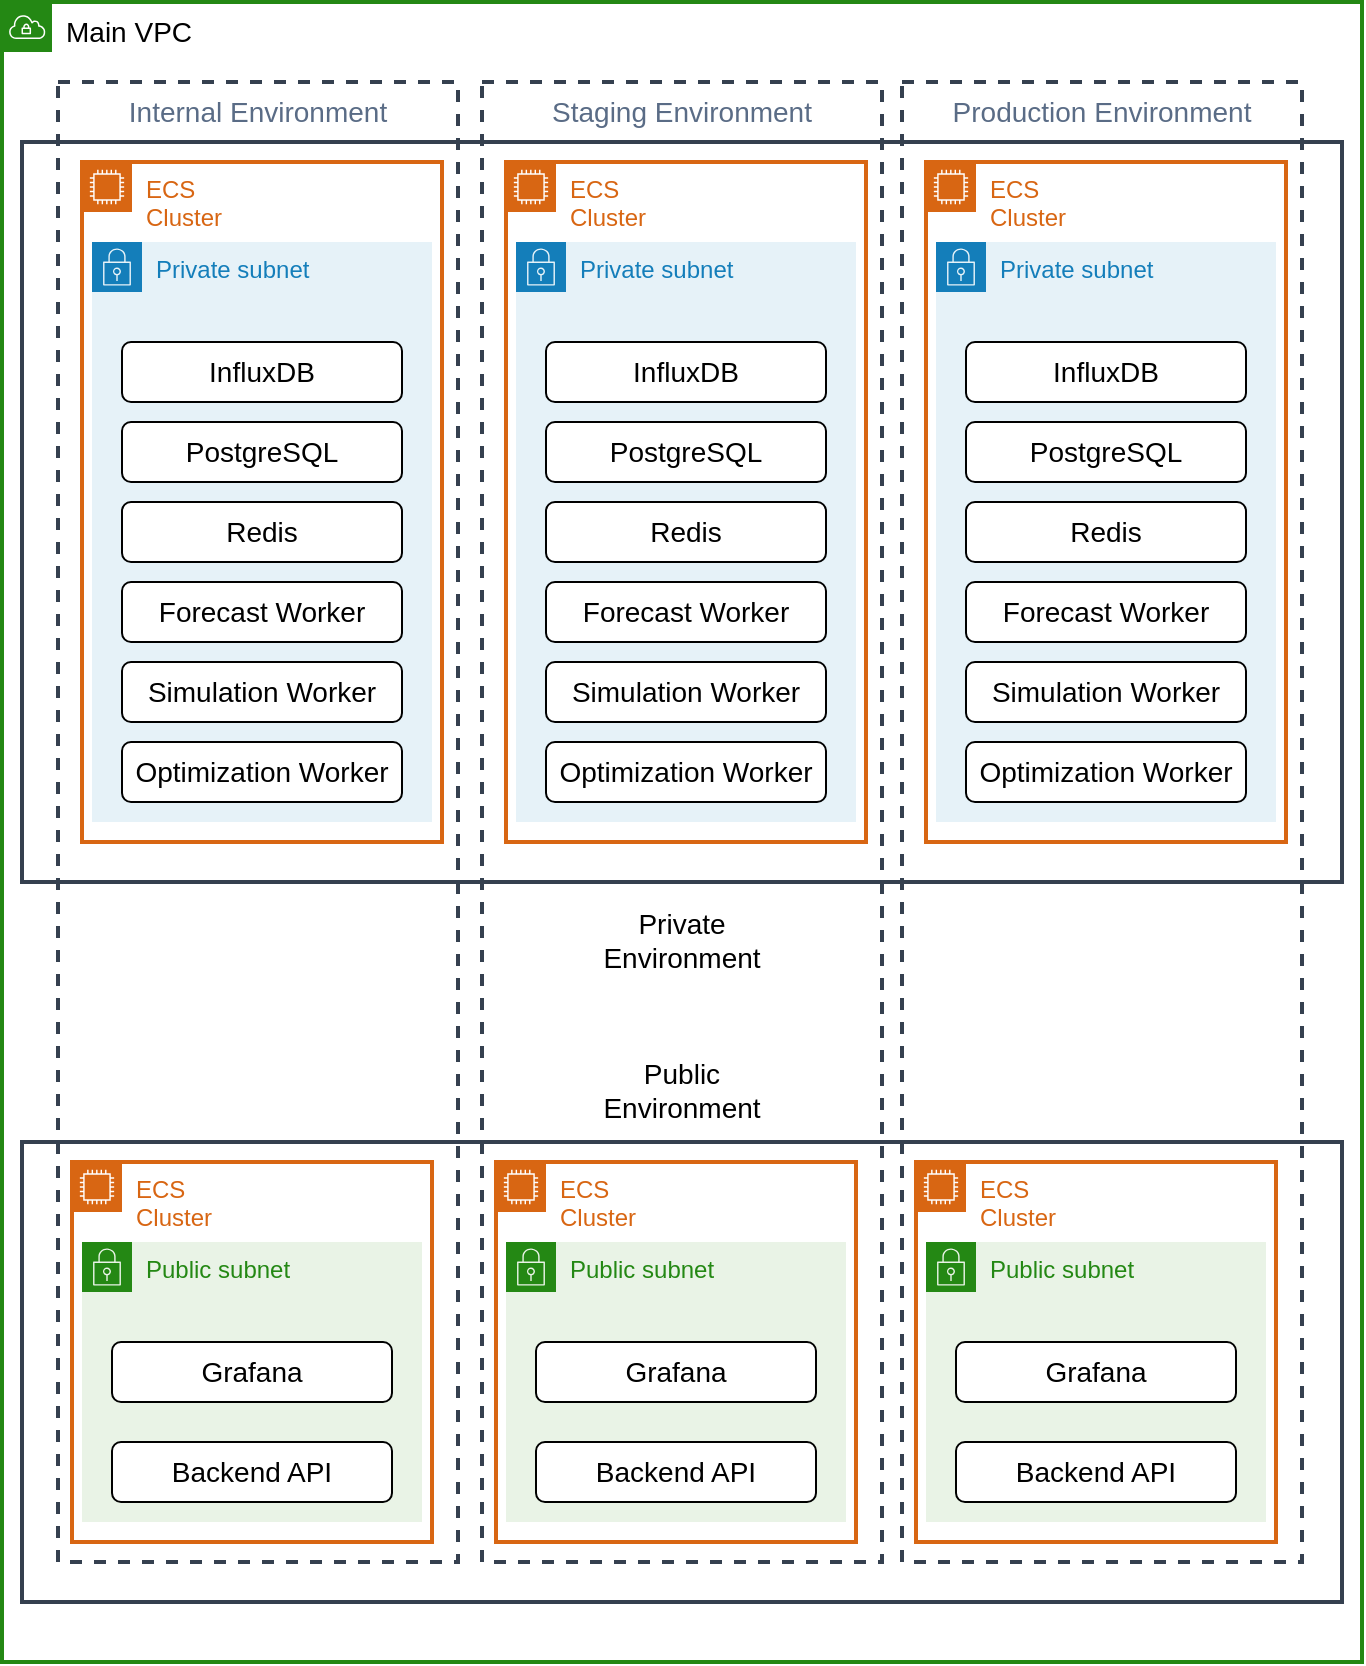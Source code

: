 <mxfile>
    <diagram id="vmNf81btBQJz3rksyaQJ" name="Page-1">
        <mxGraphModel dx="1798" dy="945" grid="1" gridSize="10" guides="1" tooltips="1" connect="1" arrows="1" fold="1" page="1" pageScale="1" pageWidth="827" pageHeight="1169" math="0" shadow="0">
            <root>
                <mxCell id="0"/>
                <mxCell id="1" parent="0"/>
                <mxCell id="2" value="&lt;font color=&quot;#000000&quot; style=&quot;font-size: 14px&quot;&gt;Main VPC&lt;/font&gt;" style="points=[[0,0],[0.25,0],[0.5,0],[0.75,0],[1,0],[1,0.25],[1,0.5],[1,0.75],[1,1],[0.75,1],[0.5,1],[0.25,1],[0,1],[0,0.75],[0,0.5],[0,0.25]];outlineConnect=0;gradientColor=none;html=1;whiteSpace=wrap;fontSize=12;fontStyle=0;container=1;pointerEvents=0;collapsible=0;recursiveResize=0;shape=mxgraph.aws4.group;grIcon=mxgraph.aws4.group_vpc;strokeColor=#248814;fillColor=none;verticalAlign=top;align=left;spacingLeft=30;fontColor=#AAB7B8;dashed=0;strokeWidth=2;" parent="1" vertex="1">
                    <mxGeometry x="20" y="40" width="680" height="830" as="geometry"/>
                </mxCell>
                <mxCell id="69" value="Public&lt;br&gt;Environment" style="rounded=0;whiteSpace=wrap;html=1;fontSize=14;fontColor=#000000;strokeColor=#35404F;strokeWidth=2;fillColor=none;labelPosition=center;verticalLabelPosition=top;align=center;verticalAlign=bottom;spacing=8;" vertex="1" parent="2">
                    <mxGeometry x="10" y="570" width="660" height="230" as="geometry"/>
                </mxCell>
                <mxCell id="68" value="Private&lt;br&gt;Environment" style="rounded=0;whiteSpace=wrap;html=1;fontSize=14;fontColor=#000000;strokeColor=#35404F;strokeWidth=2;fillColor=none;labelPosition=center;verticalLabelPosition=bottom;align=center;verticalAlign=top;spacing=8;" vertex="1" parent="2">
                    <mxGeometry x="10" y="70" width="660" height="370" as="geometry"/>
                </mxCell>
                <mxCell id="8" value="Internal Environment" style="fillColor=none;strokeColor=#35404F;dashed=1;verticalAlign=top;fontStyle=0;fontColor=#5A6C86;fontSize=14;strokeWidth=2;" vertex="1" parent="2">
                    <mxGeometry x="28" y="40" width="200" height="740" as="geometry"/>
                </mxCell>
                <mxCell id="22" value="ECS&lt;br&gt;Cluster" style="points=[[0,0],[0.25,0],[0.5,0],[0.75,0],[1,0],[1,0.25],[1,0.5],[1,0.75],[1,1],[0.75,1],[0.5,1],[0.25,1],[0,1],[0,0.75],[0,0.5],[0,0.25]];outlineConnect=0;gradientColor=none;html=1;whiteSpace=wrap;fontSize=12;fontStyle=0;container=1;pointerEvents=0;collapsible=0;recursiveResize=0;shape=mxgraph.aws4.group;grIcon=mxgraph.aws4.group_ec2_instance_contents;strokeColor=#D86613;fillColor=none;verticalAlign=top;align=left;spacingLeft=30;fontColor=#D86613;dashed=0;strokeWidth=2;" vertex="1" parent="2">
                    <mxGeometry x="40" y="80" width="180" height="340" as="geometry"/>
                </mxCell>
                <mxCell id="7" value="Private subnet" style="points=[[0,0],[0.25,0],[0.5,0],[0.75,0],[1,0],[1,0.25],[1,0.5],[1,0.75],[1,1],[0.75,1],[0.5,1],[0.25,1],[0,1],[0,0.75],[0,0.5],[0,0.25]];outlineConnect=0;gradientColor=none;html=1;whiteSpace=wrap;fontSize=12;fontStyle=0;container=1;pointerEvents=0;collapsible=0;recursiveResize=0;shape=mxgraph.aws4.group;grIcon=mxgraph.aws4.group_security_group;grStroke=0;strokeColor=#147EBA;fillColor=#E6F2F8;verticalAlign=top;align=left;spacingLeft=30;fontColor=#147EBA;dashed=0;" vertex="1" parent="2">
                    <mxGeometry x="45" y="120" width="170" height="290" as="geometry"/>
                </mxCell>
                <mxCell id="16" value="Redis" style="rounded=1;whiteSpace=wrap;html=1;fontSize=14;fontColor=#000000;" vertex="1" parent="7">
                    <mxGeometry x="15" y="130" width="140" height="30" as="geometry"/>
                </mxCell>
                <mxCell id="14" value="InfluxDB" style="rounded=1;whiteSpace=wrap;html=1;fontSize=14;fontColor=#000000;" vertex="1" parent="7">
                    <mxGeometry x="15" y="50" width="140" height="30" as="geometry"/>
                </mxCell>
                <mxCell id="23" value="ECS&lt;br&gt;Cluster" style="points=[[0,0],[0.25,0],[0.5,0],[0.75,0],[1,0],[1,0.25],[1,0.5],[1,0.75],[1,1],[0.75,1],[0.5,1],[0.25,1],[0,1],[0,0.75],[0,0.5],[0,0.25]];outlineConnect=0;gradientColor=none;html=1;whiteSpace=wrap;fontSize=12;fontStyle=0;container=1;pointerEvents=0;collapsible=0;recursiveResize=0;shape=mxgraph.aws4.group;grIcon=mxgraph.aws4.group_ec2_instance_contents;strokeColor=#D86613;fillColor=none;verticalAlign=top;align=left;spacingLeft=30;fontColor=#D86613;dashed=0;strokeWidth=2;" vertex="1" parent="2">
                    <mxGeometry x="35" y="580" width="180" height="190" as="geometry"/>
                </mxCell>
                <mxCell id="31" value="Public subnet" style="points=[[0,0],[0.25,0],[0.5,0],[0.75,0],[1,0],[1,0.25],[1,0.5],[1,0.75],[1,1],[0.75,1],[0.5,1],[0.25,1],[0,1],[0,0.75],[0,0.5],[0,0.25]];outlineConnect=0;gradientColor=none;html=1;whiteSpace=wrap;fontSize=12;fontStyle=0;container=1;pointerEvents=0;collapsible=0;recursiveResize=0;shape=mxgraph.aws4.group;grIcon=mxgraph.aws4.group_security_group;grStroke=0;strokeColor=#248814;fillColor=#E9F3E6;verticalAlign=top;align=left;spacingLeft=30;fontColor=#248814;dashed=0;" vertex="1" parent="2">
                    <mxGeometry x="40" y="620" width="170" height="140" as="geometry"/>
                </mxCell>
                <mxCell id="33" value="Backend API" style="rounded=1;whiteSpace=wrap;html=1;fontSize=14;fontColor=#000000;" vertex="1" parent="31">
                    <mxGeometry x="15" y="100" width="140" height="30" as="geometry"/>
                </mxCell>
                <mxCell id="32" value="Grafana" style="rounded=1;whiteSpace=wrap;html=1;fontSize=14;fontColor=#000000;" vertex="1" parent="2">
                    <mxGeometry x="55" y="670" width="140" height="30" as="geometry"/>
                </mxCell>
                <mxCell id="18" value="Simulation Worker" style="rounded=1;whiteSpace=wrap;html=1;fontSize=14;fontColor=#000000;" vertex="1" parent="2">
                    <mxGeometry x="60" y="330" width="140" height="30" as="geometry"/>
                </mxCell>
                <mxCell id="53" value="Forecast Worker" style="rounded=1;whiteSpace=wrap;html=1;fontSize=14;fontColor=#000000;" vertex="1" parent="2">
                    <mxGeometry x="60" y="290" width="140" height="30" as="geometry"/>
                </mxCell>
                <mxCell id="15" value="PostgreSQL" style="rounded=1;whiteSpace=wrap;html=1;fontSize=14;fontColor=#000000;" vertex="1" parent="2">
                    <mxGeometry x="60" y="210" width="140" height="30" as="geometry"/>
                </mxCell>
                <mxCell id="19" value="Optimization Worker" style="rounded=1;whiteSpace=wrap;html=1;fontSize=14;fontColor=#000000;" vertex="1" parent="2">
                    <mxGeometry x="60" y="370" width="140" height="30" as="geometry"/>
                </mxCell>
                <mxCell id="71" value="Staging Environment" style="fillColor=none;strokeColor=#35404F;dashed=1;verticalAlign=top;fontStyle=0;fontColor=#5A6C86;fontSize=14;strokeWidth=2;" vertex="1" parent="2">
                    <mxGeometry x="240" y="40" width="200" height="740" as="geometry"/>
                </mxCell>
                <mxCell id="72" value="ECS&lt;br&gt;Cluster" style="points=[[0,0],[0.25,0],[0.5,0],[0.75,0],[1,0],[1,0.25],[1,0.5],[1,0.75],[1,1],[0.75,1],[0.5,1],[0.25,1],[0,1],[0,0.75],[0,0.5],[0,0.25]];outlineConnect=0;gradientColor=none;html=1;whiteSpace=wrap;fontSize=12;fontStyle=0;container=1;pointerEvents=0;collapsible=0;recursiveResize=0;shape=mxgraph.aws4.group;grIcon=mxgraph.aws4.group_ec2_instance_contents;strokeColor=#D86613;fillColor=none;verticalAlign=top;align=left;spacingLeft=30;fontColor=#D86613;dashed=0;strokeWidth=2;" vertex="1" parent="2">
                    <mxGeometry x="252" y="80" width="180" height="340" as="geometry"/>
                </mxCell>
                <mxCell id="73" value="Private subnet" style="points=[[0,0],[0.25,0],[0.5,0],[0.75,0],[1,0],[1,0.25],[1,0.5],[1,0.75],[1,1],[0.75,1],[0.5,1],[0.25,1],[0,1],[0,0.75],[0,0.5],[0,0.25]];outlineConnect=0;gradientColor=none;html=1;whiteSpace=wrap;fontSize=12;fontStyle=0;container=1;pointerEvents=0;collapsible=0;recursiveResize=0;shape=mxgraph.aws4.group;grIcon=mxgraph.aws4.group_security_group;grStroke=0;strokeColor=#147EBA;fillColor=#E6F2F8;verticalAlign=top;align=left;spacingLeft=30;fontColor=#147EBA;dashed=0;" vertex="1" parent="2">
                    <mxGeometry x="257" y="120" width="170" height="290" as="geometry"/>
                </mxCell>
                <mxCell id="74" value="Redis" style="rounded=1;whiteSpace=wrap;html=1;fontSize=14;fontColor=#000000;" vertex="1" parent="73">
                    <mxGeometry x="15" y="130" width="140" height="30" as="geometry"/>
                </mxCell>
                <mxCell id="75" value="InfluxDB" style="rounded=1;whiteSpace=wrap;html=1;fontSize=14;fontColor=#000000;" vertex="1" parent="73">
                    <mxGeometry x="15" y="50" width="140" height="30" as="geometry"/>
                </mxCell>
                <mxCell id="76" value="ECS&lt;br&gt;Cluster" style="points=[[0,0],[0.25,0],[0.5,0],[0.75,0],[1,0],[1,0.25],[1,0.5],[1,0.75],[1,1],[0.75,1],[0.5,1],[0.25,1],[0,1],[0,0.75],[0,0.5],[0,0.25]];outlineConnect=0;gradientColor=none;html=1;whiteSpace=wrap;fontSize=12;fontStyle=0;container=1;pointerEvents=0;collapsible=0;recursiveResize=0;shape=mxgraph.aws4.group;grIcon=mxgraph.aws4.group_ec2_instance_contents;strokeColor=#D86613;fillColor=none;verticalAlign=top;align=left;spacingLeft=30;fontColor=#D86613;dashed=0;strokeWidth=2;" vertex="1" parent="2">
                    <mxGeometry x="247" y="580" width="180" height="190" as="geometry"/>
                </mxCell>
                <mxCell id="77" value="Public subnet" style="points=[[0,0],[0.25,0],[0.5,0],[0.75,0],[1,0],[1,0.25],[1,0.5],[1,0.75],[1,1],[0.75,1],[0.5,1],[0.25,1],[0,1],[0,0.75],[0,0.5],[0,0.25]];outlineConnect=0;gradientColor=none;html=1;whiteSpace=wrap;fontSize=12;fontStyle=0;container=1;pointerEvents=0;collapsible=0;recursiveResize=0;shape=mxgraph.aws4.group;grIcon=mxgraph.aws4.group_security_group;grStroke=0;strokeColor=#248814;fillColor=#E9F3E6;verticalAlign=top;align=left;spacingLeft=30;fontColor=#248814;dashed=0;" vertex="1" parent="2">
                    <mxGeometry x="252" y="620" width="170" height="140" as="geometry"/>
                </mxCell>
                <mxCell id="78" value="Backend API" style="rounded=1;whiteSpace=wrap;html=1;fontSize=14;fontColor=#000000;" vertex="1" parent="77">
                    <mxGeometry x="15" y="100" width="140" height="30" as="geometry"/>
                </mxCell>
                <mxCell id="79" value="Grafana" style="rounded=1;whiteSpace=wrap;html=1;fontSize=14;fontColor=#000000;" vertex="1" parent="2">
                    <mxGeometry x="267" y="670" width="140" height="30" as="geometry"/>
                </mxCell>
                <mxCell id="80" value="Simulation Worker" style="rounded=1;whiteSpace=wrap;html=1;fontSize=14;fontColor=#000000;" vertex="1" parent="2">
                    <mxGeometry x="272" y="330" width="140" height="30" as="geometry"/>
                </mxCell>
                <mxCell id="81" value="Forecast Worker" style="rounded=1;whiteSpace=wrap;html=1;fontSize=14;fontColor=#000000;" vertex="1" parent="2">
                    <mxGeometry x="272" y="290" width="140" height="30" as="geometry"/>
                </mxCell>
                <mxCell id="82" value="PostgreSQL" style="rounded=1;whiteSpace=wrap;html=1;fontSize=14;fontColor=#000000;" vertex="1" parent="2">
                    <mxGeometry x="272" y="210" width="140" height="30" as="geometry"/>
                </mxCell>
                <mxCell id="84" value="Optimization Worker" style="rounded=1;whiteSpace=wrap;html=1;fontSize=14;fontColor=#000000;" vertex="1" parent="2">
                    <mxGeometry x="272" y="370" width="140" height="30" as="geometry"/>
                </mxCell>
                <mxCell id="85" value="Production Environment" style="fillColor=none;strokeColor=#35404F;dashed=1;verticalAlign=top;fontStyle=0;fontColor=#5A6C86;fontSize=14;strokeWidth=2;" vertex="1" parent="2">
                    <mxGeometry x="450" y="40" width="200" height="740" as="geometry"/>
                </mxCell>
                <mxCell id="86" value="ECS&lt;br&gt;Cluster" style="points=[[0,0],[0.25,0],[0.5,0],[0.75,0],[1,0],[1,0.25],[1,0.5],[1,0.75],[1,1],[0.75,1],[0.5,1],[0.25,1],[0,1],[0,0.75],[0,0.5],[0,0.25]];outlineConnect=0;gradientColor=none;html=1;whiteSpace=wrap;fontSize=12;fontStyle=0;container=1;pointerEvents=0;collapsible=0;recursiveResize=0;shape=mxgraph.aws4.group;grIcon=mxgraph.aws4.group_ec2_instance_contents;strokeColor=#D86613;fillColor=none;verticalAlign=top;align=left;spacingLeft=30;fontColor=#D86613;dashed=0;strokeWidth=2;" vertex="1" parent="2">
                    <mxGeometry x="462" y="80" width="180" height="340" as="geometry"/>
                </mxCell>
                <mxCell id="87" value="Private subnet" style="points=[[0,0],[0.25,0],[0.5,0],[0.75,0],[1,0],[1,0.25],[1,0.5],[1,0.75],[1,1],[0.75,1],[0.5,1],[0.25,1],[0,1],[0,0.75],[0,0.5],[0,0.25]];outlineConnect=0;gradientColor=none;html=1;whiteSpace=wrap;fontSize=12;fontStyle=0;container=1;pointerEvents=0;collapsible=0;recursiveResize=0;shape=mxgraph.aws4.group;grIcon=mxgraph.aws4.group_security_group;grStroke=0;strokeColor=#147EBA;fillColor=#E6F2F8;verticalAlign=top;align=left;spacingLeft=30;fontColor=#147EBA;dashed=0;" vertex="1" parent="2">
                    <mxGeometry x="467" y="120" width="170" height="290" as="geometry"/>
                </mxCell>
                <mxCell id="88" value="Redis" style="rounded=1;whiteSpace=wrap;html=1;fontSize=14;fontColor=#000000;" vertex="1" parent="87">
                    <mxGeometry x="15" y="130" width="140" height="30" as="geometry"/>
                </mxCell>
                <mxCell id="89" value="InfluxDB" style="rounded=1;whiteSpace=wrap;html=1;fontSize=14;fontColor=#000000;" vertex="1" parent="87">
                    <mxGeometry x="15" y="50" width="140" height="30" as="geometry"/>
                </mxCell>
                <mxCell id="90" value="ECS&lt;br&gt;Cluster" style="points=[[0,0],[0.25,0],[0.5,0],[0.75,0],[1,0],[1,0.25],[1,0.5],[1,0.75],[1,1],[0.75,1],[0.5,1],[0.25,1],[0,1],[0,0.75],[0,0.5],[0,0.25]];outlineConnect=0;gradientColor=none;html=1;whiteSpace=wrap;fontSize=12;fontStyle=0;container=1;pointerEvents=0;collapsible=0;recursiveResize=0;shape=mxgraph.aws4.group;grIcon=mxgraph.aws4.group_ec2_instance_contents;strokeColor=#D86613;fillColor=none;verticalAlign=top;align=left;spacingLeft=30;fontColor=#D86613;dashed=0;strokeWidth=2;" vertex="1" parent="2">
                    <mxGeometry x="457" y="580" width="180" height="190" as="geometry"/>
                </mxCell>
                <mxCell id="91" value="Public subnet" style="points=[[0,0],[0.25,0],[0.5,0],[0.75,0],[1,0],[1,0.25],[1,0.5],[1,0.75],[1,1],[0.75,1],[0.5,1],[0.25,1],[0,1],[0,0.75],[0,0.5],[0,0.25]];outlineConnect=0;gradientColor=none;html=1;whiteSpace=wrap;fontSize=12;fontStyle=0;container=1;pointerEvents=0;collapsible=0;recursiveResize=0;shape=mxgraph.aws4.group;grIcon=mxgraph.aws4.group_security_group;grStroke=0;strokeColor=#248814;fillColor=#E9F3E6;verticalAlign=top;align=left;spacingLeft=30;fontColor=#248814;dashed=0;" vertex="1" parent="2">
                    <mxGeometry x="462" y="620" width="170" height="140" as="geometry"/>
                </mxCell>
                <mxCell id="92" value="Backend API" style="rounded=1;whiteSpace=wrap;html=1;fontSize=14;fontColor=#000000;" vertex="1" parent="91">
                    <mxGeometry x="15" y="100" width="140" height="30" as="geometry"/>
                </mxCell>
                <mxCell id="93" value="Grafana" style="rounded=1;whiteSpace=wrap;html=1;fontSize=14;fontColor=#000000;" vertex="1" parent="2">
                    <mxGeometry x="477" y="670" width="140" height="30" as="geometry"/>
                </mxCell>
                <mxCell id="94" value="Simulation Worker" style="rounded=1;whiteSpace=wrap;html=1;fontSize=14;fontColor=#000000;" vertex="1" parent="2">
                    <mxGeometry x="482" y="330" width="140" height="30" as="geometry"/>
                </mxCell>
                <mxCell id="95" value="Forecast Worker" style="rounded=1;whiteSpace=wrap;html=1;fontSize=14;fontColor=#000000;" vertex="1" parent="2">
                    <mxGeometry x="482" y="290" width="140" height="30" as="geometry"/>
                </mxCell>
                <mxCell id="96" value="PostgreSQL" style="rounded=1;whiteSpace=wrap;html=1;fontSize=14;fontColor=#000000;" vertex="1" parent="2">
                    <mxGeometry x="482" y="210" width="140" height="30" as="geometry"/>
                </mxCell>
                <mxCell id="98" value="Optimization Worker" style="rounded=1;whiteSpace=wrap;html=1;fontSize=14;fontColor=#000000;" vertex="1" parent="2">
                    <mxGeometry x="482" y="370" width="140" height="30" as="geometry"/>
                </mxCell>
            </root>
        </mxGraphModel>
    </diagram>
</mxfile>